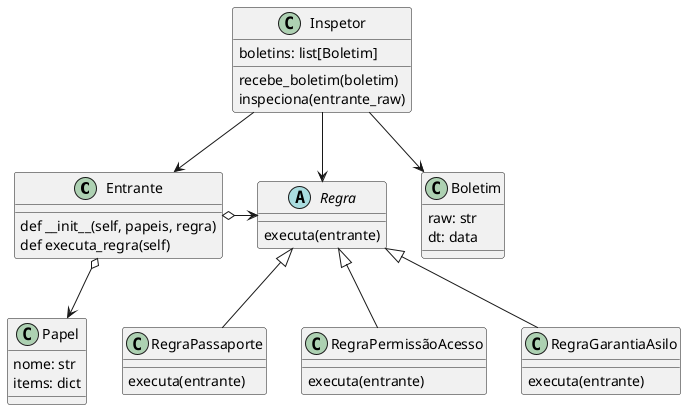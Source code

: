 @startuml

class Entrante{
    def __init__(self, papeis, regra)
    def executa_regra(self)
}

abstract Regra{
    executa(entrante)

}

class Papel{
    nome: str
    items: dict
}

class RegraPassaporte{
    executa(entrante)
}
class RegraPermissãoAcesso{
    executa(entrante)
}
class RegraGarantiaAsilo{
    executa(entrante)
}

class Boletim{
    raw: str
    dt: data
}

class Inspetor{
    boletins: list[Boletim]
    recebe_boletim(boletim)
    inspeciona(entrante_raw)
}

Inspetor --> Entrante
Inspetor --> Regra
Inspetor --> Boletim

Entrante o-> Regra
Entrante o--> Papel
Regra <|-- RegraPassaporte
Regra <|-- RegraPermissãoAcesso
Regra <|-- RegraGarantiaAsilo
@enduml
